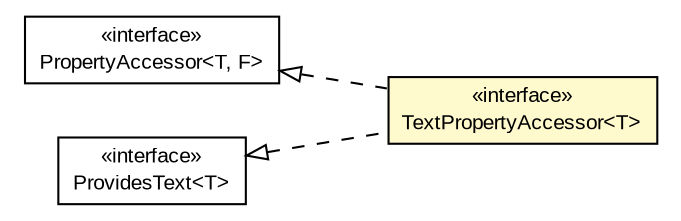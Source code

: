 #!/usr/local/bin/dot
#
# Class diagram 
# Generated by UMLGraph version R5_6-24-gf6e263 (http://www.umlgraph.org/)
#

digraph G {
	edge [fontname="arial",fontsize=10,labelfontname="arial",labelfontsize=10];
	node [fontname="arial",fontsize=10,shape=plaintext];
	nodesep=0.25;
	ranksep=0.5;
	rankdir=LR;
	// org.turbogwt.mvp.databind.client.property.TextPropertyAccessor<T>
	c874 [label=<<table title="org.turbogwt.mvp.databind.client.property.TextPropertyAccessor" border="0" cellborder="1" cellspacing="0" cellpadding="2" port="p" bgcolor="lemonChiffon" href="./TextPropertyAccessor.html">
		<tr><td><table border="0" cellspacing="0" cellpadding="1">
<tr><td align="center" balign="center"> &#171;interface&#187; </td></tr>
<tr><td align="center" balign="center"> TextPropertyAccessor&lt;T&gt; </td></tr>
		</table></td></tr>
		</table>>, URL="./TextPropertyAccessor.html", fontname="arial", fontcolor="black", fontsize=10.0];
	// org.turbogwt.mvp.databind.client.property.PropertyAccessor<T, F>
	c875 [label=<<table title="org.turbogwt.mvp.databind.client.property.PropertyAccessor" border="0" cellborder="1" cellspacing="0" cellpadding="2" port="p" href="./PropertyAccessor.html">
		<tr><td><table border="0" cellspacing="0" cellpadding="1">
<tr><td align="center" balign="center"> &#171;interface&#187; </td></tr>
<tr><td align="center" balign="center"> PropertyAccessor&lt;T, F&gt; </td></tr>
		</table></td></tr>
		</table>>, URL="./PropertyAccessor.html", fontname="arial", fontcolor="black", fontsize=10.0];
	//org.turbogwt.mvp.databind.client.property.TextPropertyAccessor<T> implements org.turbogwt.mvp.databind.client.property.PropertyAccessor<T, F>
	c875:p -> c874:p [dir=back,arrowtail=empty,style=dashed];
	//org.turbogwt.mvp.databind.client.property.TextPropertyAccessor<T> implements org.turbogwt.core.providers.client.ProvidesText<T>
	c887:p -> c874:p [dir=back,arrowtail=empty,style=dashed];
	// org.turbogwt.core.providers.client.ProvidesText<T>
	c887 [label=<<table title="org.turbogwt.core.providers.client.ProvidesText" border="0" cellborder="1" cellspacing="0" cellpadding="2" port="p">
		<tr><td><table border="0" cellspacing="0" cellpadding="1">
<tr><td align="center" balign="center"> &#171;interface&#187; </td></tr>
<tr><td align="center" balign="center"> ProvidesText&lt;T&gt; </td></tr>
		</table></td></tr>
		</table>>, URL="null", fontname="arial", fontcolor="black", fontsize=10.0];
}

